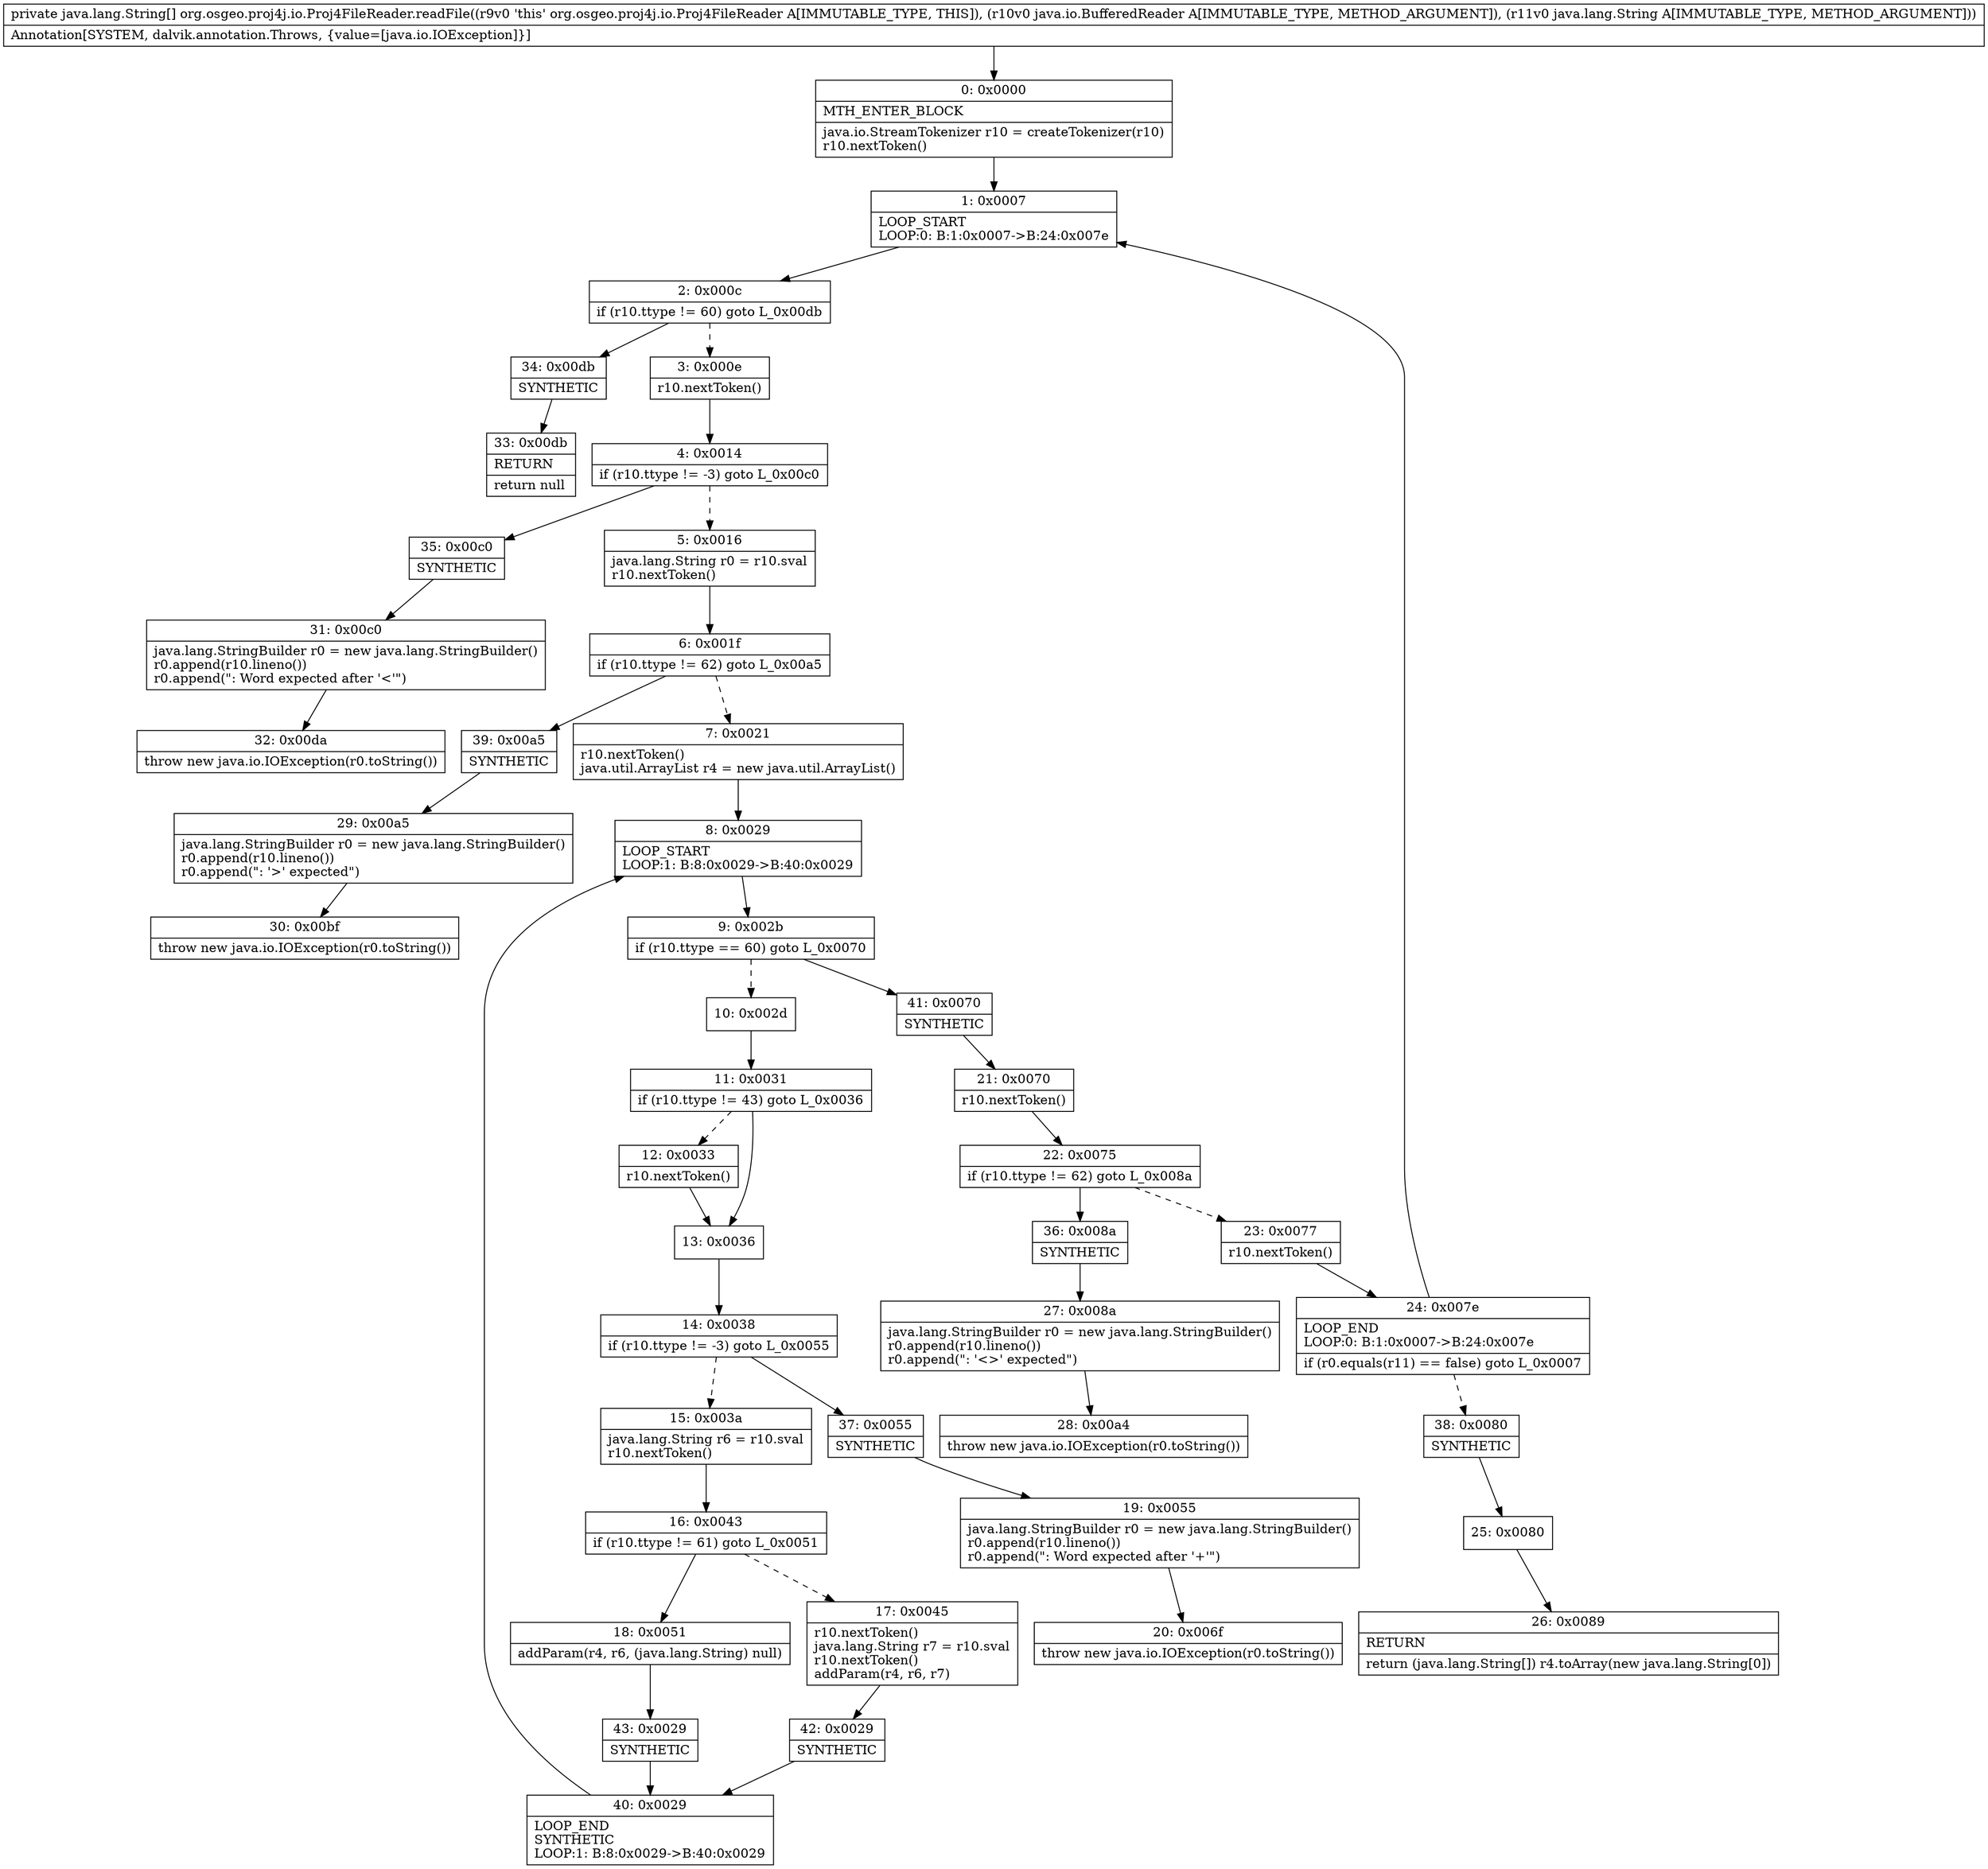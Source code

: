 digraph "CFG fororg.osgeo.proj4j.io.Proj4FileReader.readFile(Ljava\/io\/BufferedReader;Ljava\/lang\/String;)[Ljava\/lang\/String;" {
Node_0 [shape=record,label="{0\:\ 0x0000|MTH_ENTER_BLOCK\l|java.io.StreamTokenizer r10 = createTokenizer(r10)\lr10.nextToken()\l}"];
Node_1 [shape=record,label="{1\:\ 0x0007|LOOP_START\lLOOP:0: B:1:0x0007\-\>B:24:0x007e\l}"];
Node_2 [shape=record,label="{2\:\ 0x000c|if (r10.ttype != 60) goto L_0x00db\l}"];
Node_3 [shape=record,label="{3\:\ 0x000e|r10.nextToken()\l}"];
Node_4 [shape=record,label="{4\:\ 0x0014|if (r10.ttype != \-3) goto L_0x00c0\l}"];
Node_5 [shape=record,label="{5\:\ 0x0016|java.lang.String r0 = r10.sval\lr10.nextToken()\l}"];
Node_6 [shape=record,label="{6\:\ 0x001f|if (r10.ttype != 62) goto L_0x00a5\l}"];
Node_7 [shape=record,label="{7\:\ 0x0021|r10.nextToken()\ljava.util.ArrayList r4 = new java.util.ArrayList()\l}"];
Node_8 [shape=record,label="{8\:\ 0x0029|LOOP_START\lLOOP:1: B:8:0x0029\-\>B:40:0x0029\l}"];
Node_9 [shape=record,label="{9\:\ 0x002b|if (r10.ttype == 60) goto L_0x0070\l}"];
Node_10 [shape=record,label="{10\:\ 0x002d}"];
Node_11 [shape=record,label="{11\:\ 0x0031|if (r10.ttype != 43) goto L_0x0036\l}"];
Node_12 [shape=record,label="{12\:\ 0x0033|r10.nextToken()\l}"];
Node_13 [shape=record,label="{13\:\ 0x0036}"];
Node_14 [shape=record,label="{14\:\ 0x0038|if (r10.ttype != \-3) goto L_0x0055\l}"];
Node_15 [shape=record,label="{15\:\ 0x003a|java.lang.String r6 = r10.sval\lr10.nextToken()\l}"];
Node_16 [shape=record,label="{16\:\ 0x0043|if (r10.ttype != 61) goto L_0x0051\l}"];
Node_17 [shape=record,label="{17\:\ 0x0045|r10.nextToken()\ljava.lang.String r7 = r10.sval\lr10.nextToken()\laddParam(r4, r6, r7)\l}"];
Node_18 [shape=record,label="{18\:\ 0x0051|addParam(r4, r6, (java.lang.String) null)\l}"];
Node_19 [shape=record,label="{19\:\ 0x0055|java.lang.StringBuilder r0 = new java.lang.StringBuilder()\lr0.append(r10.lineno())\lr0.append(\": Word expected after '+'\")\l}"];
Node_20 [shape=record,label="{20\:\ 0x006f|throw new java.io.IOException(r0.toString())\l}"];
Node_21 [shape=record,label="{21\:\ 0x0070|r10.nextToken()\l}"];
Node_22 [shape=record,label="{22\:\ 0x0075|if (r10.ttype != 62) goto L_0x008a\l}"];
Node_23 [shape=record,label="{23\:\ 0x0077|r10.nextToken()\l}"];
Node_24 [shape=record,label="{24\:\ 0x007e|LOOP_END\lLOOP:0: B:1:0x0007\-\>B:24:0x007e\l|if (r0.equals(r11) == false) goto L_0x0007\l}"];
Node_25 [shape=record,label="{25\:\ 0x0080}"];
Node_26 [shape=record,label="{26\:\ 0x0089|RETURN\l|return (java.lang.String[]) r4.toArray(new java.lang.String[0])\l}"];
Node_27 [shape=record,label="{27\:\ 0x008a|java.lang.StringBuilder r0 = new java.lang.StringBuilder()\lr0.append(r10.lineno())\lr0.append(\": '\<\>' expected\")\l}"];
Node_28 [shape=record,label="{28\:\ 0x00a4|throw new java.io.IOException(r0.toString())\l}"];
Node_29 [shape=record,label="{29\:\ 0x00a5|java.lang.StringBuilder r0 = new java.lang.StringBuilder()\lr0.append(r10.lineno())\lr0.append(\": '\>' expected\")\l}"];
Node_30 [shape=record,label="{30\:\ 0x00bf|throw new java.io.IOException(r0.toString())\l}"];
Node_31 [shape=record,label="{31\:\ 0x00c0|java.lang.StringBuilder r0 = new java.lang.StringBuilder()\lr0.append(r10.lineno())\lr0.append(\": Word expected after '\<'\")\l}"];
Node_32 [shape=record,label="{32\:\ 0x00da|throw new java.io.IOException(r0.toString())\l}"];
Node_33 [shape=record,label="{33\:\ 0x00db|RETURN\l|return null\l}"];
Node_34 [shape=record,label="{34\:\ 0x00db|SYNTHETIC\l}"];
Node_35 [shape=record,label="{35\:\ 0x00c0|SYNTHETIC\l}"];
Node_36 [shape=record,label="{36\:\ 0x008a|SYNTHETIC\l}"];
Node_37 [shape=record,label="{37\:\ 0x0055|SYNTHETIC\l}"];
Node_38 [shape=record,label="{38\:\ 0x0080|SYNTHETIC\l}"];
Node_39 [shape=record,label="{39\:\ 0x00a5|SYNTHETIC\l}"];
Node_40 [shape=record,label="{40\:\ 0x0029|LOOP_END\lSYNTHETIC\lLOOP:1: B:8:0x0029\-\>B:40:0x0029\l}"];
Node_41 [shape=record,label="{41\:\ 0x0070|SYNTHETIC\l}"];
Node_42 [shape=record,label="{42\:\ 0x0029|SYNTHETIC\l}"];
Node_43 [shape=record,label="{43\:\ 0x0029|SYNTHETIC\l}"];
MethodNode[shape=record,label="{private java.lang.String[] org.osgeo.proj4j.io.Proj4FileReader.readFile((r9v0 'this' org.osgeo.proj4j.io.Proj4FileReader A[IMMUTABLE_TYPE, THIS]), (r10v0 java.io.BufferedReader A[IMMUTABLE_TYPE, METHOD_ARGUMENT]), (r11v0 java.lang.String A[IMMUTABLE_TYPE, METHOD_ARGUMENT]))  | Annotation[SYSTEM, dalvik.annotation.Throws, \{value=[java.io.IOException]\}]\l}"];
MethodNode -> Node_0;
Node_0 -> Node_1;
Node_1 -> Node_2;
Node_2 -> Node_3[style=dashed];
Node_2 -> Node_34;
Node_3 -> Node_4;
Node_4 -> Node_5[style=dashed];
Node_4 -> Node_35;
Node_5 -> Node_6;
Node_6 -> Node_7[style=dashed];
Node_6 -> Node_39;
Node_7 -> Node_8;
Node_8 -> Node_9;
Node_9 -> Node_10[style=dashed];
Node_9 -> Node_41;
Node_10 -> Node_11;
Node_11 -> Node_12[style=dashed];
Node_11 -> Node_13;
Node_12 -> Node_13;
Node_13 -> Node_14;
Node_14 -> Node_15[style=dashed];
Node_14 -> Node_37;
Node_15 -> Node_16;
Node_16 -> Node_17[style=dashed];
Node_16 -> Node_18;
Node_17 -> Node_42;
Node_18 -> Node_43;
Node_19 -> Node_20;
Node_21 -> Node_22;
Node_22 -> Node_23[style=dashed];
Node_22 -> Node_36;
Node_23 -> Node_24;
Node_24 -> Node_1;
Node_24 -> Node_38[style=dashed];
Node_25 -> Node_26;
Node_27 -> Node_28;
Node_29 -> Node_30;
Node_31 -> Node_32;
Node_34 -> Node_33;
Node_35 -> Node_31;
Node_36 -> Node_27;
Node_37 -> Node_19;
Node_38 -> Node_25;
Node_39 -> Node_29;
Node_40 -> Node_8;
Node_41 -> Node_21;
Node_42 -> Node_40;
Node_43 -> Node_40;
}

